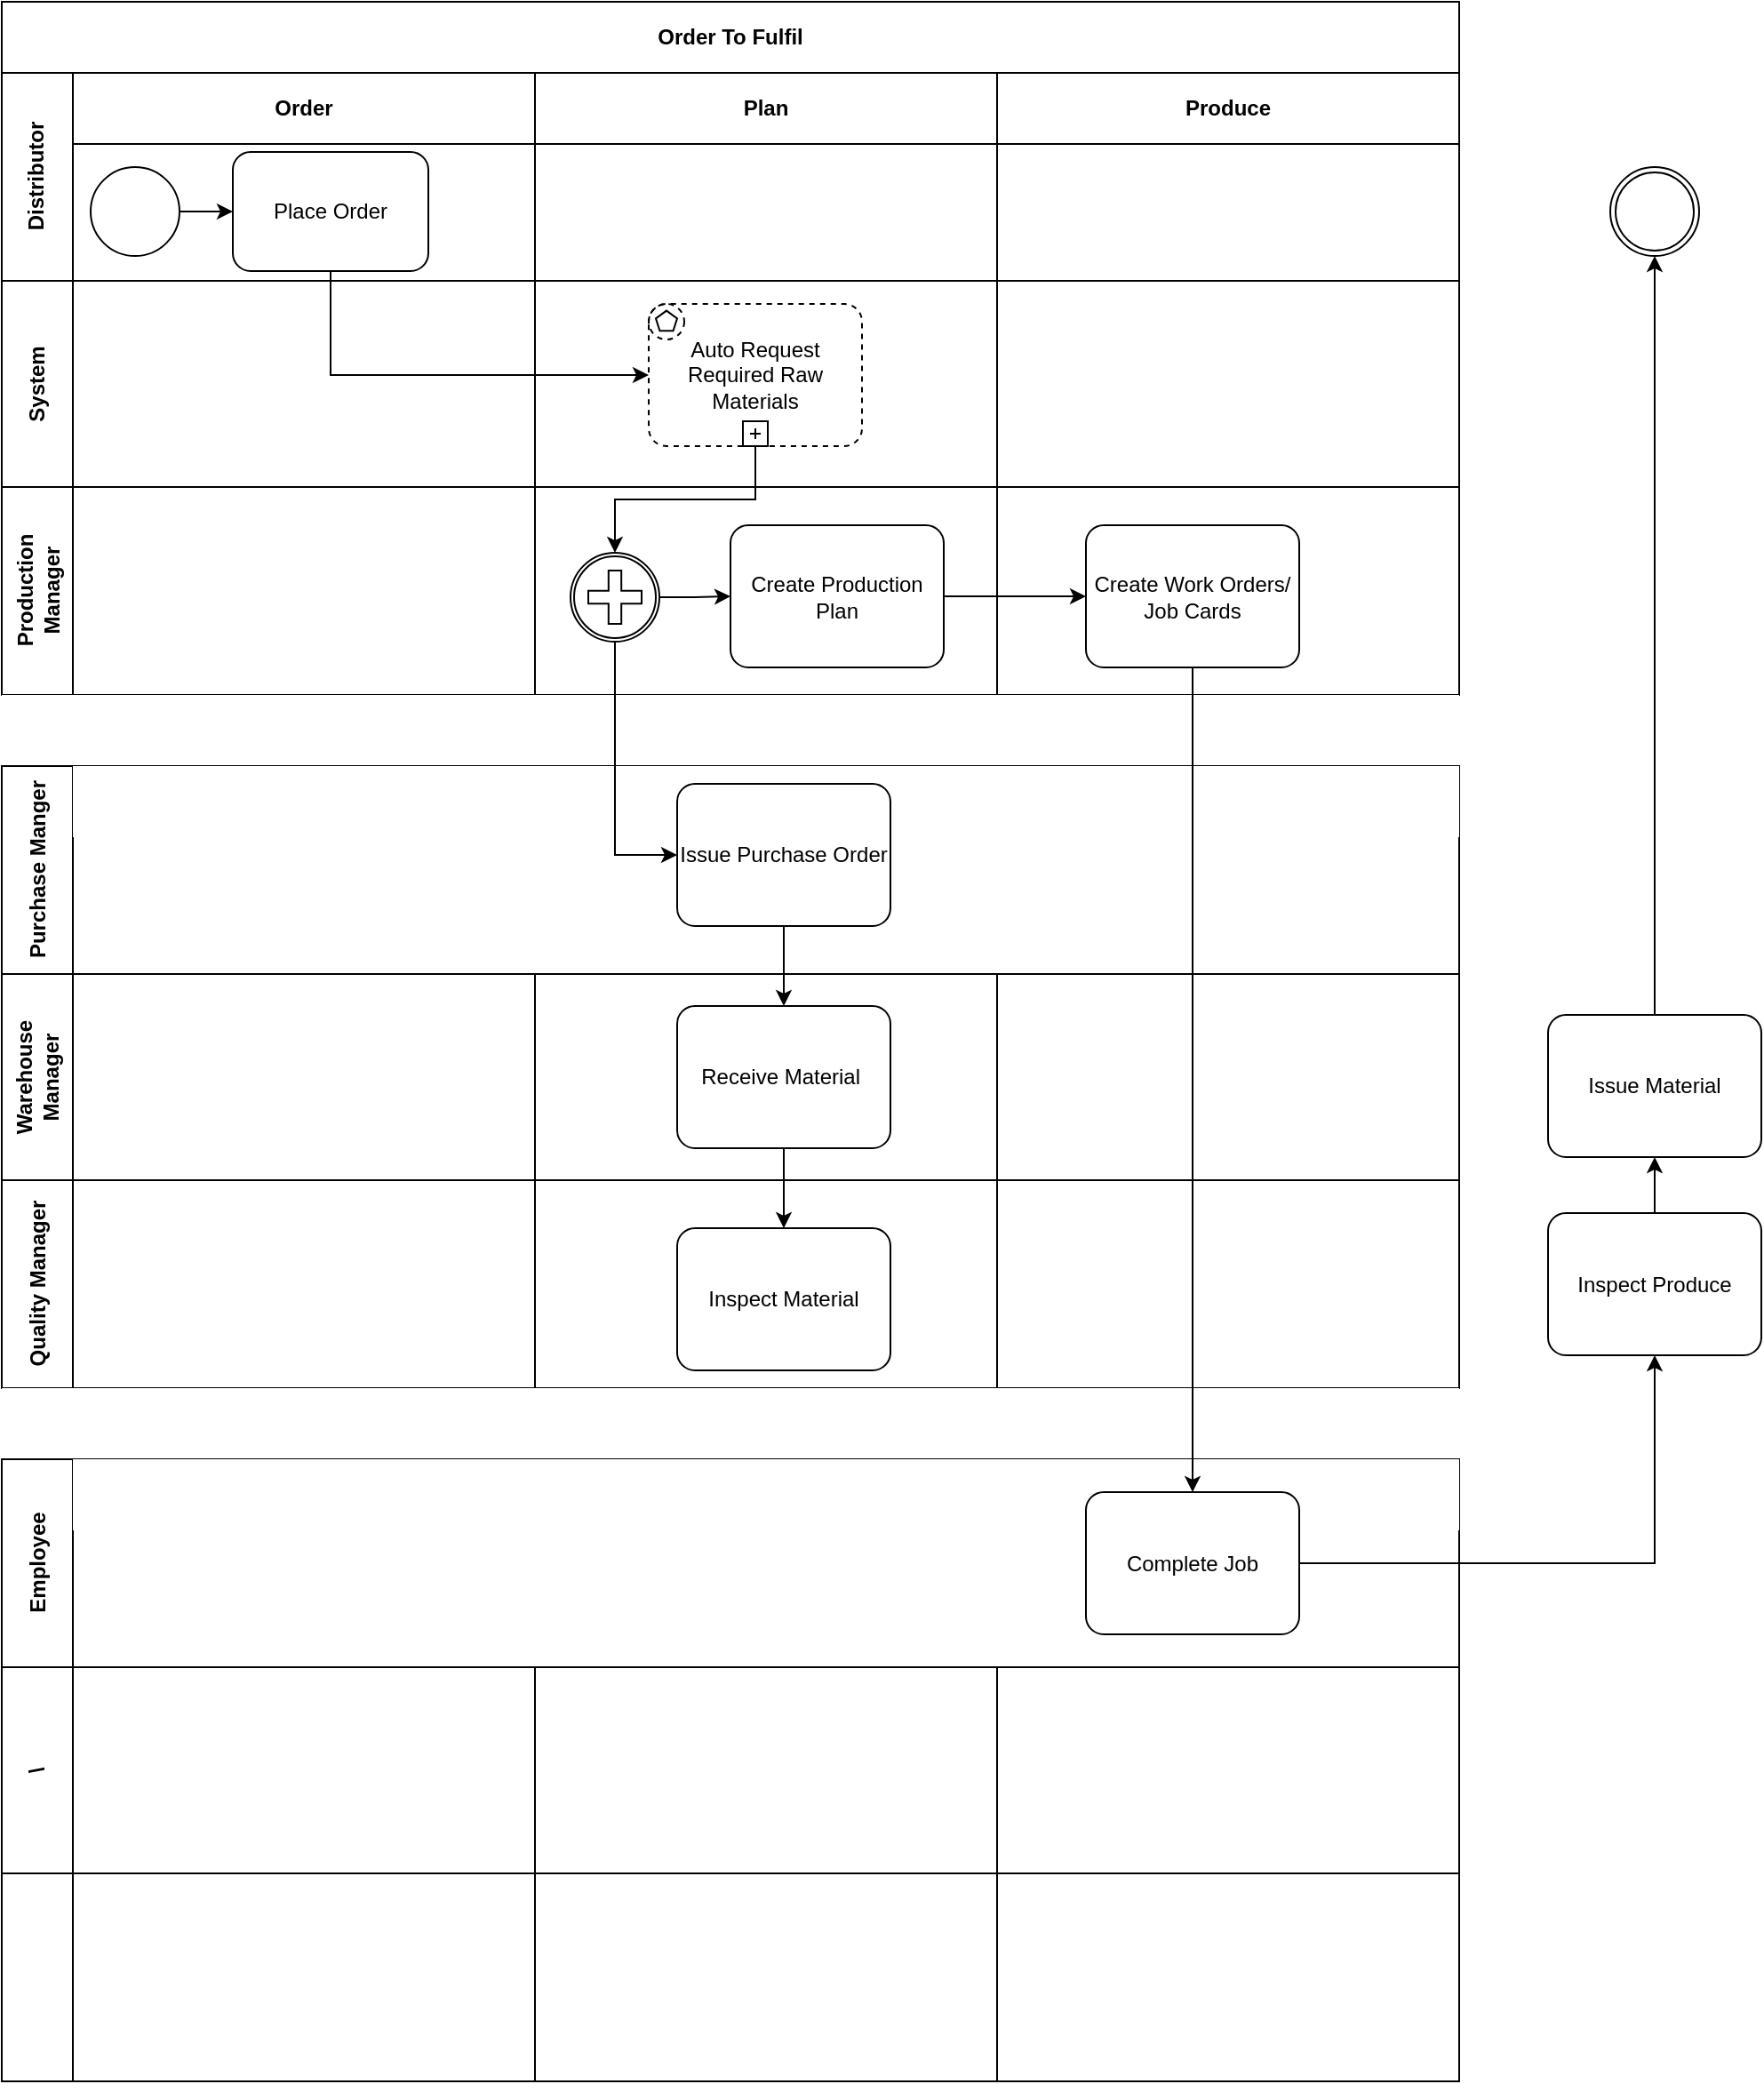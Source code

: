<mxfile version="20.2.3" type="github">
  <diagram id="HD0C1crZ28EusQ-btgLW" name="Page-1">
    <mxGraphModel dx="1398" dy="561" grid="1" gridSize="10" guides="1" tooltips="1" connect="1" arrows="1" fold="1" page="1" pageScale="1" pageWidth="850" pageHeight="1100" math="0" shadow="0">
      <root>
        <mxCell id="0" />
        <mxCell id="1" parent="0" />
        <mxCell id="1rDeg6ygBk9auXVa0yIM-1" value="Order To Fulfil" style="shape=table;childLayout=tableLayout;rowLines=0;columnLines=0;startSize=40;html=1;whiteSpace=wrap;collapsible=0;recursiveResize=0;expand=0;pointerEvents=0;fontStyle=1;align=center;" vertex="1" parent="1">
          <mxGeometry x="220" y="90" width="820" height="390" as="geometry" />
        </mxCell>
        <mxCell id="1rDeg6ygBk9auXVa0yIM-2" value="Distributor" style="swimlane;horizontal=0;points=[[0,0.5],[1,0.5]];portConstraint=eastwest;startSize=40;html=1;whiteSpace=wrap;collapsible=0;recursiveResize=0;expand=0;pointerEvents=0;fontStyle=1" vertex="1" parent="1rDeg6ygBk9auXVa0yIM-1">
          <mxGeometry y="40" width="820" height="117" as="geometry" />
        </mxCell>
        <mxCell id="1rDeg6ygBk9auXVa0yIM-3" value="Order" style="swimlane;connectable=0;startSize=40;html=1;whiteSpace=wrap;collapsible=0;recursiveResize=0;expand=0;pointerEvents=0;" vertex="1" parent="1rDeg6ygBk9auXVa0yIM-2">
          <mxGeometry x="40" width="260" height="117" as="geometry">
            <mxRectangle width="260" height="117" as="alternateBounds" />
          </mxGeometry>
        </mxCell>
        <mxCell id="1rDeg6ygBk9auXVa0yIM-18" style="edgeStyle=orthogonalEdgeStyle;rounded=0;orthogonalLoop=1;jettySize=auto;html=1;exitX=1;exitY=0.5;exitDx=0;exitDy=0;exitPerimeter=0;entryX=0;entryY=0.5;entryDx=0;entryDy=0;entryPerimeter=0;" edge="1" parent="1rDeg6ygBk9auXVa0yIM-3" source="1rDeg6ygBk9auXVa0yIM-14" target="1rDeg6ygBk9auXVa0yIM-17">
          <mxGeometry relative="1" as="geometry" />
        </mxCell>
        <mxCell id="1rDeg6ygBk9auXVa0yIM-14" value="" style="points=[[0.145,0.145,0],[0.5,0,0],[0.855,0.145,0],[1,0.5,0],[0.855,0.855,0],[0.5,1,0],[0.145,0.855,0],[0,0.5,0]];shape=mxgraph.bpmn.event;html=1;verticalLabelPosition=bottom;labelBackgroundColor=#ffffff;verticalAlign=top;align=center;perimeter=ellipsePerimeter;outlineConnect=0;aspect=fixed;outline=standard;symbol=general;" vertex="1" parent="1rDeg6ygBk9auXVa0yIM-3">
          <mxGeometry x="10" y="53" width="50" height="50" as="geometry" />
        </mxCell>
        <mxCell id="1rDeg6ygBk9auXVa0yIM-17" value="Place Order" style="points=[[0.25,0,0],[0.5,0,0],[0.75,0,0],[1,0.25,0],[1,0.5,0],[1,0.75,0],[0.75,1,0],[0.5,1,0],[0.25,1,0],[0,0.75,0],[0,0.5,0],[0,0.25,0]];shape=mxgraph.bpmn.task;whiteSpace=wrap;rectStyle=rounded;size=10;taskMarker=abstract;" vertex="1" parent="1rDeg6ygBk9auXVa0yIM-3">
          <mxGeometry x="90" y="44.5" width="110" height="67" as="geometry" />
        </mxCell>
        <mxCell id="1rDeg6ygBk9auXVa0yIM-4" value="Plan" style="swimlane;connectable=0;startSize=40;html=1;whiteSpace=wrap;collapsible=0;recursiveResize=0;expand=0;pointerEvents=0;" vertex="1" parent="1rDeg6ygBk9auXVa0yIM-2">
          <mxGeometry x="300" width="260" height="117" as="geometry">
            <mxRectangle width="260" height="117" as="alternateBounds" />
          </mxGeometry>
        </mxCell>
        <mxCell id="1rDeg6ygBk9auXVa0yIM-5" value="Produce" style="swimlane;connectable=0;startSize=40;html=1;whiteSpace=wrap;collapsible=0;recursiveResize=0;expand=0;pointerEvents=0;" vertex="1" parent="1rDeg6ygBk9auXVa0yIM-2">
          <mxGeometry x="560" width="260" height="117" as="geometry">
            <mxRectangle width="260" height="117" as="alternateBounds" />
          </mxGeometry>
        </mxCell>
        <mxCell id="1rDeg6ygBk9auXVa0yIM-6" value="System" style="swimlane;horizontal=0;points=[[0,0.5],[1,0.5]];portConstraint=eastwest;startSize=40;html=1;whiteSpace=wrap;collapsible=0;recursiveResize=0;expand=0;pointerEvents=0;" vertex="1" parent="1rDeg6ygBk9auXVa0yIM-1">
          <mxGeometry y="157" width="820" height="116" as="geometry" />
        </mxCell>
        <mxCell id="1rDeg6ygBk9auXVa0yIM-7" value="" style="swimlane;connectable=0;startSize=0;html=1;whiteSpace=wrap;collapsible=0;recursiveResize=0;expand=0;pointerEvents=0;" vertex="1" parent="1rDeg6ygBk9auXVa0yIM-6">
          <mxGeometry x="40" width="260" height="116" as="geometry">
            <mxRectangle width="260" height="116" as="alternateBounds" />
          </mxGeometry>
        </mxCell>
        <mxCell id="1rDeg6ygBk9auXVa0yIM-8" value="" style="swimlane;connectable=0;startSize=0;html=1;whiteSpace=wrap;collapsible=0;recursiveResize=0;expand=0;pointerEvents=0;" vertex="1" parent="1rDeg6ygBk9auXVa0yIM-6">
          <mxGeometry x="300" width="260" height="116" as="geometry">
            <mxRectangle width="260" height="116" as="alternateBounds" />
          </mxGeometry>
        </mxCell>
        <mxCell id="1rDeg6ygBk9auXVa0yIM-20" value="Auto Request Required Raw Materials" style="points=[[0.25,0,0],[0.5,0,0],[0.75,0,0],[1,0.25,0],[1,0.5,0],[1,0.75,0],[0.75,1,0],[0.5,1,0],[0.25,1,0],[0,0.75,0],[0,0.5,0],[0,0.25,0]];shape=mxgraph.bpmn.task;whiteSpace=wrap;rectStyle=rounded;size=10;taskMarker=abstract;bpmnShapeType=subprocess;isLoopSub=1;outline=eventNonint;symbol=multiple;" vertex="1" parent="1rDeg6ygBk9auXVa0yIM-8">
          <mxGeometry x="64" y="13" width="120" height="80" as="geometry" />
        </mxCell>
        <mxCell id="1rDeg6ygBk9auXVa0yIM-9" value="" style="swimlane;connectable=0;startSize=0;html=1;whiteSpace=wrap;collapsible=0;recursiveResize=0;expand=0;pointerEvents=0;" vertex="1" parent="1rDeg6ygBk9auXVa0yIM-6">
          <mxGeometry x="560" width="260" height="116" as="geometry">
            <mxRectangle width="260" height="116" as="alternateBounds" />
          </mxGeometry>
        </mxCell>
        <mxCell id="1rDeg6ygBk9auXVa0yIM-10" value="Production Manager" style="swimlane;horizontal=0;points=[[0,0.5],[1,0.5]];portConstraint=eastwest;startSize=40;html=1;whiteSpace=wrap;collapsible=0;recursiveResize=0;expand=0;pointerEvents=0;" vertex="1" parent="1rDeg6ygBk9auXVa0yIM-1">
          <mxGeometry y="273" width="820" height="117" as="geometry" />
        </mxCell>
        <mxCell id="1rDeg6ygBk9auXVa0yIM-11" value="" style="swimlane;connectable=0;startSize=0;html=1;whiteSpace=wrap;collapsible=0;recursiveResize=0;expand=0;pointerEvents=0;" vertex="1" parent="1rDeg6ygBk9auXVa0yIM-10">
          <mxGeometry x="40" width="260" height="117" as="geometry">
            <mxRectangle width="260" height="117" as="alternateBounds" />
          </mxGeometry>
        </mxCell>
        <mxCell id="1rDeg6ygBk9auXVa0yIM-12" value="" style="swimlane;connectable=0;startSize=0;html=1;whiteSpace=wrap;collapsible=0;recursiveResize=0;expand=0;pointerEvents=0;" vertex="1" parent="1rDeg6ygBk9auXVa0yIM-10">
          <mxGeometry x="300" width="260" height="117" as="geometry">
            <mxRectangle width="260" height="117" as="alternateBounds" />
          </mxGeometry>
        </mxCell>
        <mxCell id="1rDeg6ygBk9auXVa0yIM-46" style="edgeStyle=orthogonalEdgeStyle;rounded=0;orthogonalLoop=1;jettySize=auto;html=1;exitX=1;exitY=0.5;exitDx=0;exitDy=0;exitPerimeter=0;entryX=0;entryY=0.5;entryDx=0;entryDy=0;entryPerimeter=0;" edge="1" parent="1rDeg6ygBk9auXVa0yIM-12" source="1rDeg6ygBk9auXVa0yIM-44" target="1rDeg6ygBk9auXVa0yIM-22">
          <mxGeometry relative="1" as="geometry" />
        </mxCell>
        <mxCell id="1rDeg6ygBk9auXVa0yIM-44" value="" style="points=[[0.145,0.145,0],[0.5,0,0],[0.855,0.145,0],[1,0.5,0],[0.855,0.855,0],[0.5,1,0],[0.145,0.855,0],[0,0.5,0]];shape=mxgraph.bpmn.event;html=1;verticalLabelPosition=bottom;labelBackgroundColor=#ffffff;verticalAlign=top;align=center;perimeter=ellipsePerimeter;outlineConnect=0;aspect=fixed;outline=boundInt;symbol=parallelMultiple;" vertex="1" parent="1rDeg6ygBk9auXVa0yIM-12">
          <mxGeometry x="20" y="37" width="50" height="50" as="geometry" />
        </mxCell>
        <mxCell id="1rDeg6ygBk9auXVa0yIM-22" value="Create Production Plan" style="points=[[0.25,0,0],[0.5,0,0],[0.75,0,0],[1,0.25,0],[1,0.5,0],[1,0.75,0],[0.75,1,0],[0.5,1,0],[0.25,1,0],[0,0.75,0],[0,0.5,0],[0,0.25,0]];shape=mxgraph.bpmn.task;whiteSpace=wrap;rectStyle=rounded;size=10;taskMarker=abstract;" vertex="1" parent="1rDeg6ygBk9auXVa0yIM-12">
          <mxGeometry x="110" y="21.5" width="120" height="80" as="geometry" />
        </mxCell>
        <mxCell id="1rDeg6ygBk9auXVa0yIM-13" value="" style="swimlane;connectable=0;startSize=0;html=1;whiteSpace=wrap;collapsible=0;recursiveResize=0;expand=0;pointerEvents=0;" vertex="1" parent="1rDeg6ygBk9auXVa0yIM-10">
          <mxGeometry x="560" width="260" height="117" as="geometry">
            <mxRectangle width="260" height="117" as="alternateBounds" />
          </mxGeometry>
        </mxCell>
        <mxCell id="1rDeg6ygBk9auXVa0yIM-21" style="edgeStyle=orthogonalEdgeStyle;rounded=0;orthogonalLoop=1;jettySize=auto;html=1;exitX=0.5;exitY=1;exitDx=0;exitDy=0;exitPerimeter=0;entryX=0;entryY=0.5;entryDx=0;entryDy=0;entryPerimeter=0;" edge="1" parent="1rDeg6ygBk9auXVa0yIM-1" source="1rDeg6ygBk9auXVa0yIM-17" target="1rDeg6ygBk9auXVa0yIM-20">
          <mxGeometry relative="1" as="geometry" />
        </mxCell>
        <mxCell id="1rDeg6ygBk9auXVa0yIM-45" style="edgeStyle=orthogonalEdgeStyle;rounded=0;orthogonalLoop=1;jettySize=auto;html=1;exitX=0.5;exitY=1;exitDx=0;exitDy=0;exitPerimeter=0;entryX=0.5;entryY=0;entryDx=0;entryDy=0;entryPerimeter=0;" edge="1" parent="1rDeg6ygBk9auXVa0yIM-1" source="1rDeg6ygBk9auXVa0yIM-20" target="1rDeg6ygBk9auXVa0yIM-44">
          <mxGeometry relative="1" as="geometry" />
        </mxCell>
        <mxCell id="1rDeg6ygBk9auXVa0yIM-24" value="" style="shape=table;childLayout=tableLayout;rowLines=0;columnLines=0;startSize=40;html=1;whiteSpace=wrap;collapsible=0;recursiveResize=0;expand=0;pointerEvents=0;fontStyle=1;align=center;strokeColor=none;" vertex="1" parent="1">
          <mxGeometry x="220" y="480" width="820" height="390" as="geometry" />
        </mxCell>
        <mxCell id="1rDeg6ygBk9auXVa0yIM-25" value="Purchase Manger" style="swimlane;horizontal=0;points=[[0,0.5],[1,0.5]];portConstraint=eastwest;startSize=40;html=1;whiteSpace=wrap;collapsible=0;recursiveResize=0;expand=0;pointerEvents=0;fontStyle=1" vertex="1" parent="1rDeg6ygBk9auXVa0yIM-24">
          <mxGeometry y="40" width="820" height="117" as="geometry" />
        </mxCell>
        <mxCell id="1rDeg6ygBk9auXVa0yIM-26" value="" style="swimlane;connectable=0;startSize=40;html=1;whiteSpace=wrap;collapsible=0;recursiveResize=0;expand=0;pointerEvents=0;strokeColor=none;" vertex="1" parent="1rDeg6ygBk9auXVa0yIM-25">
          <mxGeometry x="40" width="260" height="117" as="geometry">
            <mxRectangle width="260" height="117" as="alternateBounds" />
          </mxGeometry>
        </mxCell>
        <mxCell id="1rDeg6ygBk9auXVa0yIM-30" value="" style="swimlane;connectable=0;startSize=40;html=1;whiteSpace=wrap;collapsible=0;recursiveResize=0;expand=0;pointerEvents=0;strokeColor=none;" vertex="1" parent="1rDeg6ygBk9auXVa0yIM-25">
          <mxGeometry x="300" width="260" height="117" as="geometry">
            <mxRectangle width="260" height="117" as="alternateBounds" />
          </mxGeometry>
        </mxCell>
        <mxCell id="1rDeg6ygBk9auXVa0yIM-48" value="Issue Purchase Order" style="points=[[0.25,0,0],[0.5,0,0],[0.75,0,0],[1,0.25,0],[1,0.5,0],[1,0.75,0],[0.75,1,0],[0.5,1,0],[0.25,1,0],[0,0.75,0],[0,0.5,0],[0,0.25,0]];shape=mxgraph.bpmn.task;whiteSpace=wrap;rectStyle=rounded;size=10;taskMarker=abstract;" vertex="1" parent="1rDeg6ygBk9auXVa0yIM-30">
          <mxGeometry x="80" y="10" width="120" height="80" as="geometry" />
        </mxCell>
        <mxCell id="1rDeg6ygBk9auXVa0yIM-31" value="" style="swimlane;connectable=0;startSize=40;html=1;whiteSpace=wrap;collapsible=0;recursiveResize=0;expand=0;pointerEvents=0;strokeColor=none;" vertex="1" parent="1rDeg6ygBk9auXVa0yIM-25">
          <mxGeometry x="560" width="260" height="117" as="geometry">
            <mxRectangle width="260" height="117" as="alternateBounds" />
          </mxGeometry>
        </mxCell>
        <mxCell id="1rDeg6ygBk9auXVa0yIM-32" value="Warehouse Manager" style="swimlane;horizontal=0;points=[[0,0.5],[1,0.5]];portConstraint=eastwest;startSize=40;html=1;whiteSpace=wrap;collapsible=0;recursiveResize=0;expand=0;pointerEvents=0;" vertex="1" parent="1rDeg6ygBk9auXVa0yIM-24">
          <mxGeometry y="157" width="820" height="116" as="geometry" />
        </mxCell>
        <mxCell id="1rDeg6ygBk9auXVa0yIM-33" value="" style="swimlane;connectable=0;startSize=0;html=1;whiteSpace=wrap;collapsible=0;recursiveResize=0;expand=0;pointerEvents=0;" vertex="1" parent="1rDeg6ygBk9auXVa0yIM-32">
          <mxGeometry x="40" width="260" height="116" as="geometry">
            <mxRectangle width="260" height="116" as="alternateBounds" />
          </mxGeometry>
        </mxCell>
        <mxCell id="1rDeg6ygBk9auXVa0yIM-34" value="" style="swimlane;connectable=0;startSize=0;html=1;whiteSpace=wrap;collapsible=0;recursiveResize=0;expand=0;pointerEvents=0;" vertex="1" parent="1rDeg6ygBk9auXVa0yIM-32">
          <mxGeometry x="300" width="260" height="116" as="geometry">
            <mxRectangle width="260" height="116" as="alternateBounds" />
          </mxGeometry>
        </mxCell>
        <mxCell id="1rDeg6ygBk9auXVa0yIM-50" value="Receive Material " style="points=[[0.25,0,0],[0.5,0,0],[0.75,0,0],[1,0.25,0],[1,0.5,0],[1,0.75,0],[0.75,1,0],[0.5,1,0],[0.25,1,0],[0,0.75,0],[0,0.5,0],[0,0.25,0]];shape=mxgraph.bpmn.task;whiteSpace=wrap;rectStyle=rounded;size=10;taskMarker=abstract;" vertex="1" parent="1rDeg6ygBk9auXVa0yIM-34">
          <mxGeometry x="80" y="18" width="120" height="80" as="geometry" />
        </mxCell>
        <mxCell id="1rDeg6ygBk9auXVa0yIM-36" value="" style="swimlane;connectable=0;startSize=0;html=1;whiteSpace=wrap;collapsible=0;recursiveResize=0;expand=0;pointerEvents=0;" vertex="1" parent="1rDeg6ygBk9auXVa0yIM-32">
          <mxGeometry x="560" width="260" height="116" as="geometry">
            <mxRectangle width="260" height="116" as="alternateBounds" />
          </mxGeometry>
        </mxCell>
        <mxCell id="1rDeg6ygBk9auXVa0yIM-37" value="Quality Manager" style="swimlane;horizontal=0;points=[[0,0.5],[1,0.5]];portConstraint=eastwest;startSize=40;html=1;whiteSpace=wrap;collapsible=0;recursiveResize=0;expand=0;pointerEvents=0;" vertex="1" parent="1rDeg6ygBk9auXVa0yIM-24">
          <mxGeometry y="273" width="820" height="117" as="geometry" />
        </mxCell>
        <mxCell id="1rDeg6ygBk9auXVa0yIM-38" value="" style="swimlane;connectable=0;startSize=0;html=1;whiteSpace=wrap;collapsible=0;recursiveResize=0;expand=0;pointerEvents=0;" vertex="1" parent="1rDeg6ygBk9auXVa0yIM-37">
          <mxGeometry x="40" width="260" height="117" as="geometry">
            <mxRectangle width="260" height="117" as="alternateBounds" />
          </mxGeometry>
        </mxCell>
        <mxCell id="1rDeg6ygBk9auXVa0yIM-39" value="" style="swimlane;connectable=0;startSize=0;html=1;whiteSpace=wrap;collapsible=0;recursiveResize=0;expand=0;pointerEvents=0;" vertex="1" parent="1rDeg6ygBk9auXVa0yIM-37">
          <mxGeometry x="300" width="260" height="117" as="geometry">
            <mxRectangle width="260" height="117" as="alternateBounds" />
          </mxGeometry>
        </mxCell>
        <mxCell id="1rDeg6ygBk9auXVa0yIM-52" value="Inspect Material" style="points=[[0.25,0,0],[0.5,0,0],[0.75,0,0],[1,0.25,0],[1,0.5,0],[1,0.75,0],[0.75,1,0],[0.5,1,0],[0.25,1,0],[0,0.75,0],[0,0.5,0],[0,0.25,0]];shape=mxgraph.bpmn.task;whiteSpace=wrap;rectStyle=rounded;size=10;taskMarker=abstract;" vertex="1" parent="1rDeg6ygBk9auXVa0yIM-39">
          <mxGeometry x="80" y="27" width="120" height="80" as="geometry" />
        </mxCell>
        <mxCell id="1rDeg6ygBk9auXVa0yIM-41" value="" style="swimlane;connectable=0;startSize=0;html=1;whiteSpace=wrap;collapsible=0;recursiveResize=0;expand=0;pointerEvents=0;" vertex="1" parent="1rDeg6ygBk9auXVa0yIM-37">
          <mxGeometry x="560" width="260" height="117" as="geometry">
            <mxRectangle width="260" height="117" as="alternateBounds" />
          </mxGeometry>
        </mxCell>
        <mxCell id="1rDeg6ygBk9auXVa0yIM-51" value="" style="edgeStyle=orthogonalEdgeStyle;rounded=0;orthogonalLoop=1;jettySize=auto;html=1;" edge="1" parent="1rDeg6ygBk9auXVa0yIM-24" source="1rDeg6ygBk9auXVa0yIM-48" target="1rDeg6ygBk9auXVa0yIM-50">
          <mxGeometry relative="1" as="geometry" />
        </mxCell>
        <mxCell id="1rDeg6ygBk9auXVa0yIM-53" value="" style="edgeStyle=orthogonalEdgeStyle;rounded=0;orthogonalLoop=1;jettySize=auto;html=1;" edge="1" parent="1rDeg6ygBk9auXVa0yIM-24" source="1rDeg6ygBk9auXVa0yIM-50" target="1rDeg6ygBk9auXVa0yIM-52">
          <mxGeometry relative="1" as="geometry" />
        </mxCell>
        <mxCell id="1rDeg6ygBk9auXVa0yIM-49" style="edgeStyle=orthogonalEdgeStyle;rounded=0;orthogonalLoop=1;jettySize=auto;html=1;exitX=0.5;exitY=1;exitDx=0;exitDy=0;exitPerimeter=0;entryX=0;entryY=0.5;entryDx=0;entryDy=0;entryPerimeter=0;" edge="1" parent="1" source="1rDeg6ygBk9auXVa0yIM-44" target="1rDeg6ygBk9auXVa0yIM-48">
          <mxGeometry relative="1" as="geometry" />
        </mxCell>
        <mxCell id="1rDeg6ygBk9auXVa0yIM-54" value="Create Work Orders/ Job Cards" style="points=[[0.25,0,0],[0.5,0,0],[0.75,0,0],[1,0.25,0],[1,0.5,0],[1,0.75,0],[0.75,1,0],[0.5,1,0],[0.25,1,0],[0,0.75,0],[0,0.5,0],[0,0.25,0]];shape=mxgraph.bpmn.task;whiteSpace=wrap;rectStyle=rounded;size=10;taskMarker=abstract;" vertex="1" parent="1">
          <mxGeometry x="830" y="384.5" width="120" height="80" as="geometry" />
        </mxCell>
        <mxCell id="1rDeg6ygBk9auXVa0yIM-55" value="" style="edgeStyle=orthogonalEdgeStyle;rounded=0;orthogonalLoop=1;jettySize=auto;html=1;" edge="1" parent="1" source="1rDeg6ygBk9auXVa0yIM-22" target="1rDeg6ygBk9auXVa0yIM-54">
          <mxGeometry relative="1" as="geometry" />
        </mxCell>
        <mxCell id="1rDeg6ygBk9auXVa0yIM-56" value="" style="shape=table;childLayout=tableLayout;rowLines=0;columnLines=0;startSize=40;html=1;whiteSpace=wrap;collapsible=0;recursiveResize=0;expand=0;pointerEvents=0;fontStyle=1;align=center;strokeColor=none;" vertex="1" parent="1">
          <mxGeometry x="220" y="870" width="820" height="390" as="geometry" />
        </mxCell>
        <mxCell id="1rDeg6ygBk9auXVa0yIM-57" value="Employee" style="swimlane;horizontal=0;points=[[0,0.5],[1,0.5]];portConstraint=eastwest;startSize=40;html=1;whiteSpace=wrap;collapsible=0;recursiveResize=0;expand=0;pointerEvents=0;fontStyle=1" vertex="1" parent="1rDeg6ygBk9auXVa0yIM-56">
          <mxGeometry y="40" width="820" height="117" as="geometry" />
        </mxCell>
        <mxCell id="1rDeg6ygBk9auXVa0yIM-58" value="" style="swimlane;connectable=0;startSize=40;html=1;whiteSpace=wrap;collapsible=0;recursiveResize=0;expand=0;pointerEvents=0;strokeColor=none;" vertex="1" parent="1rDeg6ygBk9auXVa0yIM-57">
          <mxGeometry x="40" width="260" height="117" as="geometry">
            <mxRectangle width="260" height="117" as="alternateBounds" />
          </mxGeometry>
        </mxCell>
        <mxCell id="1rDeg6ygBk9auXVa0yIM-59" value="" style="swimlane;connectable=0;startSize=40;html=1;whiteSpace=wrap;collapsible=0;recursiveResize=0;expand=0;pointerEvents=0;strokeColor=none;" vertex="1" parent="1rDeg6ygBk9auXVa0yIM-57">
          <mxGeometry x="300" width="260" height="117" as="geometry">
            <mxRectangle width="260" height="117" as="alternateBounds" />
          </mxGeometry>
        </mxCell>
        <mxCell id="1rDeg6ygBk9auXVa0yIM-61" value="" style="swimlane;connectable=0;startSize=40;html=1;whiteSpace=wrap;collapsible=0;recursiveResize=0;expand=0;pointerEvents=0;strokeColor=none;" vertex="1" parent="1rDeg6ygBk9auXVa0yIM-57">
          <mxGeometry x="560" width="260" height="117" as="geometry">
            <mxRectangle width="260" height="117" as="alternateBounds" />
          </mxGeometry>
        </mxCell>
        <mxCell id="1rDeg6ygBk9auXVa0yIM-60" value="Complete Job" style="points=[[0.25,0,0],[0.5,0,0],[0.75,0,0],[1,0.25,0],[1,0.5,0],[1,0.75,0],[0.75,1,0],[0.5,1,0],[0.25,1,0],[0,0.75,0],[0,0.5,0],[0,0.25,0]];shape=mxgraph.bpmn.task;whiteSpace=wrap;rectStyle=rounded;size=10;taskMarker=abstract;" vertex="1" parent="1rDeg6ygBk9auXVa0yIM-61">
          <mxGeometry x="50" y="18.5" width="120" height="80" as="geometry" />
        </mxCell>
        <mxCell id="1rDeg6ygBk9auXVa0yIM-62" value="\" style="swimlane;horizontal=0;points=[[0,0.5],[1,0.5]];portConstraint=eastwest;startSize=40;html=1;whiteSpace=wrap;collapsible=0;recursiveResize=0;expand=0;pointerEvents=0;" vertex="1" parent="1rDeg6ygBk9auXVa0yIM-56">
          <mxGeometry y="157" width="820" height="116" as="geometry" />
        </mxCell>
        <mxCell id="1rDeg6ygBk9auXVa0yIM-63" value="" style="swimlane;connectable=0;startSize=0;html=1;whiteSpace=wrap;collapsible=0;recursiveResize=0;expand=0;pointerEvents=0;" vertex="1" parent="1rDeg6ygBk9auXVa0yIM-62">
          <mxGeometry x="40" width="260" height="116" as="geometry">
            <mxRectangle width="260" height="116" as="alternateBounds" />
          </mxGeometry>
        </mxCell>
        <mxCell id="1rDeg6ygBk9auXVa0yIM-64" value="" style="swimlane;connectable=0;startSize=0;html=1;whiteSpace=wrap;collapsible=0;recursiveResize=0;expand=0;pointerEvents=0;" vertex="1" parent="1rDeg6ygBk9auXVa0yIM-62">
          <mxGeometry x="300" width="260" height="116" as="geometry">
            <mxRectangle width="260" height="116" as="alternateBounds" />
          </mxGeometry>
        </mxCell>
        <mxCell id="1rDeg6ygBk9auXVa0yIM-66" value="" style="swimlane;connectable=0;startSize=0;html=1;whiteSpace=wrap;collapsible=0;recursiveResize=0;expand=0;pointerEvents=0;" vertex="1" parent="1rDeg6ygBk9auXVa0yIM-62">
          <mxGeometry x="560" width="260" height="116" as="geometry">
            <mxRectangle width="260" height="116" as="alternateBounds" />
          </mxGeometry>
        </mxCell>
        <mxCell id="1rDeg6ygBk9auXVa0yIM-67" value="" style="swimlane;horizontal=0;points=[[0,0.5],[1,0.5]];portConstraint=eastwest;startSize=40;html=1;whiteSpace=wrap;collapsible=0;recursiveResize=0;expand=0;pointerEvents=0;" vertex="1" parent="1rDeg6ygBk9auXVa0yIM-56">
          <mxGeometry y="273" width="820" height="117" as="geometry" />
        </mxCell>
        <mxCell id="1rDeg6ygBk9auXVa0yIM-68" value="" style="swimlane;connectable=0;startSize=0;html=1;whiteSpace=wrap;collapsible=0;recursiveResize=0;expand=0;pointerEvents=0;" vertex="1" parent="1rDeg6ygBk9auXVa0yIM-67">
          <mxGeometry x="40" width="260" height="117" as="geometry">
            <mxRectangle width="260" height="117" as="alternateBounds" />
          </mxGeometry>
        </mxCell>
        <mxCell id="1rDeg6ygBk9auXVa0yIM-69" value="" style="swimlane;connectable=0;startSize=0;html=1;whiteSpace=wrap;collapsible=0;recursiveResize=0;expand=0;pointerEvents=0;" vertex="1" parent="1rDeg6ygBk9auXVa0yIM-67">
          <mxGeometry x="300" width="260" height="117" as="geometry">
            <mxRectangle width="260" height="117" as="alternateBounds" />
          </mxGeometry>
        </mxCell>
        <mxCell id="1rDeg6ygBk9auXVa0yIM-71" value="" style="swimlane;connectable=0;startSize=0;html=1;whiteSpace=wrap;collapsible=0;recursiveResize=0;expand=0;pointerEvents=0;" vertex="1" parent="1rDeg6ygBk9auXVa0yIM-67">
          <mxGeometry x="560" width="260" height="117" as="geometry">
            <mxRectangle width="260" height="117" as="alternateBounds" />
          </mxGeometry>
        </mxCell>
        <mxCell id="1rDeg6ygBk9auXVa0yIM-72" value="" style="edgeStyle=orthogonalEdgeStyle;rounded=0;orthogonalLoop=1;jettySize=auto;html=1;" edge="1" parent="1" source="1rDeg6ygBk9auXVa0yIM-60" target="1rDeg6ygBk9auXVa0yIM-65">
          <mxGeometry relative="1" as="geometry" />
        </mxCell>
        <mxCell id="1rDeg6ygBk9auXVa0yIM-75" value="" style="edgeStyle=orthogonalEdgeStyle;rounded=0;orthogonalLoop=1;jettySize=auto;html=1;" edge="1" parent="1" source="1rDeg6ygBk9auXVa0yIM-65" target="1rDeg6ygBk9auXVa0yIM-74">
          <mxGeometry relative="1" as="geometry" />
        </mxCell>
        <mxCell id="1rDeg6ygBk9auXVa0yIM-65" value="Inspect Produce" style="points=[[0.25,0,0],[0.5,0,0],[0.75,0,0],[1,0.25,0],[1,0.5,0],[1,0.75,0],[0.75,1,0],[0.5,1,0],[0.25,1,0],[0,0.75,0],[0,0.5,0],[0,0.25,0]];shape=mxgraph.bpmn.task;whiteSpace=wrap;rectStyle=rounded;size=10;taskMarker=abstract;" vertex="1" parent="1">
          <mxGeometry x="1090" y="771.5" width="120" height="80" as="geometry" />
        </mxCell>
        <mxCell id="1rDeg6ygBk9auXVa0yIM-79" style="edgeStyle=orthogonalEdgeStyle;rounded=0;orthogonalLoop=1;jettySize=auto;html=1;exitX=0.5;exitY=0;exitDx=0;exitDy=0;exitPerimeter=0;entryX=0.5;entryY=1;entryDx=0;entryDy=0;entryPerimeter=0;" edge="1" parent="1" source="1rDeg6ygBk9auXVa0yIM-74" target="1rDeg6ygBk9auXVa0yIM-77">
          <mxGeometry relative="1" as="geometry" />
        </mxCell>
        <mxCell id="1rDeg6ygBk9auXVa0yIM-74" value="Issue Material" style="points=[[0.25,0,0],[0.5,0,0],[0.75,0,0],[1,0.25,0],[1,0.5,0],[1,0.75,0],[0.75,1,0],[0.5,1,0],[0.25,1,0],[0,0.75,0],[0,0.5,0],[0,0.25,0]];shape=mxgraph.bpmn.task;whiteSpace=wrap;rectStyle=rounded;size=10;taskMarker=abstract;" vertex="1" parent="1">
          <mxGeometry x="1090" y="660" width="120" height="80" as="geometry" />
        </mxCell>
        <mxCell id="1rDeg6ygBk9auXVa0yIM-76" style="edgeStyle=orthogonalEdgeStyle;rounded=0;orthogonalLoop=1;jettySize=auto;html=1;exitX=0.5;exitY=1;exitDx=0;exitDy=0;exitPerimeter=0;entryX=0.5;entryY=0;entryDx=0;entryDy=0;entryPerimeter=0;" edge="1" parent="1" source="1rDeg6ygBk9auXVa0yIM-54" target="1rDeg6ygBk9auXVa0yIM-60">
          <mxGeometry relative="1" as="geometry" />
        </mxCell>
        <mxCell id="1rDeg6ygBk9auXVa0yIM-77" value="" style="points=[[0.145,0.145,0],[0.5,0,0],[0.855,0.145,0],[1,0.5,0],[0.855,0.855,0],[0.5,1,0],[0.145,0.855,0],[0,0.5,0]];shape=mxgraph.bpmn.event;html=1;verticalLabelPosition=bottom;labelBackgroundColor=#ffffff;verticalAlign=top;align=center;perimeter=ellipsePerimeter;outlineConnect=0;aspect=fixed;outline=throwing;symbol=general;" vertex="1" parent="1">
          <mxGeometry x="1125" y="183" width="50" height="50" as="geometry" />
        </mxCell>
      </root>
    </mxGraphModel>
  </diagram>
</mxfile>
